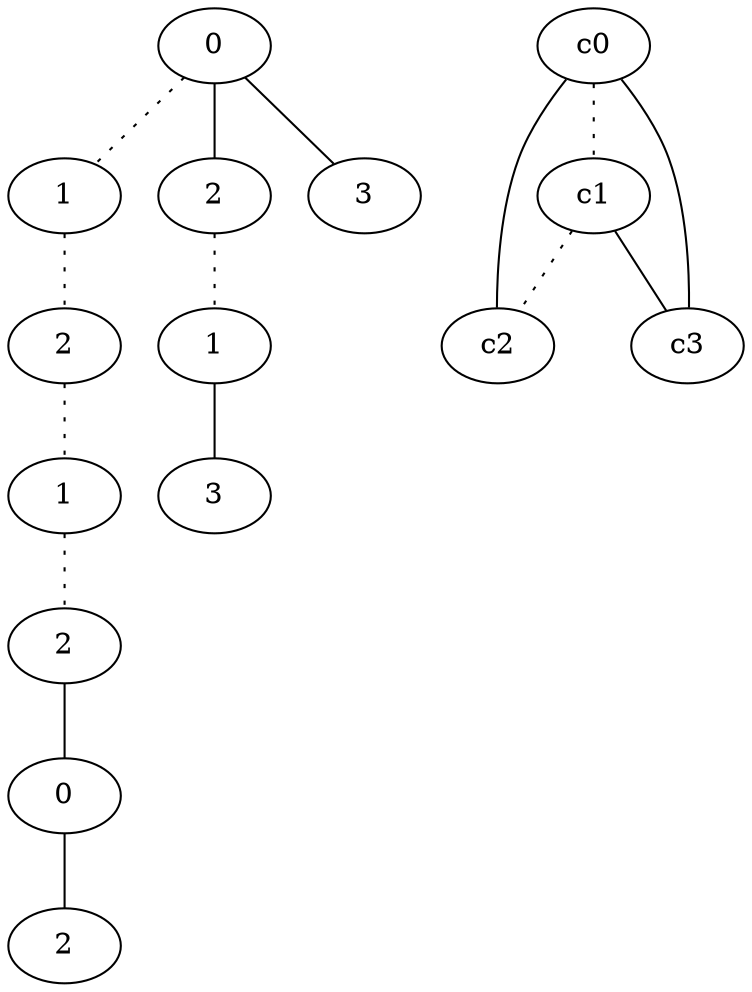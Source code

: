 graph {
a0[label=0];
a1[label=1];
a2[label=2];
a3[label=1];
a4[label=2];
a5[label=0];
a6[label=2];
a7[label=2];
a8[label=1];
a9[label=3];
a10[label=3];
a0 -- a1 [style=dotted];
a0 -- a7;
a0 -- a10;
a1 -- a2 [style=dotted];
a2 -- a3 [style=dotted];
a3 -- a4 [style=dotted];
a4 -- a5;
a5 -- a6;
a7 -- a8 [style=dotted];
a8 -- a9;
c0 -- c1 [style=dotted];
c0 -- c2;
c0 -- c3;
c1 -- c2 [style=dotted];
c1 -- c3;
}
